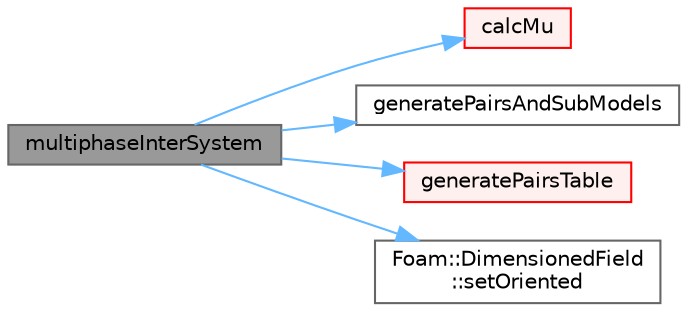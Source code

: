 digraph "multiphaseInterSystem"
{
 // LATEX_PDF_SIZE
  bgcolor="transparent";
  edge [fontname=Helvetica,fontsize=10,labelfontname=Helvetica,labelfontsize=10];
  node [fontname=Helvetica,fontsize=10,shape=box,height=0.2,width=0.4];
  rankdir="LR";
  Node1 [id="Node000001",label="multiphaseInterSystem",height=0.2,width=0.4,color="gray40", fillcolor="grey60", style="filled", fontcolor="black",tooltip=" "];
  Node1 -> Node2 [id="edge1_Node000001_Node000002",color="steelblue1",style="solid",tooltip=" "];
  Node2 [id="Node000002",label="calcMu",height=0.2,width=0.4,color="red", fillcolor="#FFF0F0", style="filled",URL="$classFoam_1_1multiphaseInterSystem.html#ab115cf0430e54bb49cb25daf65ea0a1f",tooltip=" "];
  Node1 -> Node5 [id="edge2_Node000001_Node000005",color="steelblue1",style="solid",tooltip=" "];
  Node5 [id="Node000005",label="generatePairsAndSubModels",height=0.2,width=0.4,color="grey40", fillcolor="white", style="filled",URL="$classFoam_1_1multiphaseInterSystem.html#a93fa8c93f91ba9e8aa21a05c16da0218",tooltip=" "];
  Node1 -> Node6 [id="edge3_Node000001_Node000006",color="steelblue1",style="solid",tooltip=" "];
  Node6 [id="Node000006",label="generatePairsTable",height=0.2,width=0.4,color="red", fillcolor="#FFF0F0", style="filled",URL="$classFoam_1_1multiphaseInterSystem.html#a045498d4ee0c49d6e021d4a6f9d6624d",tooltip=" "];
  Node1 -> Node10 [id="edge4_Node000001_Node000010",color="steelblue1",style="solid",tooltip=" "];
  Node10 [id="Node000010",label="Foam::DimensionedField\l::setOriented",height=0.2,width=0.4,color="grey40", fillcolor="white", style="filled",URL="$classFoam_1_1DimensionedField.html#a0b7bf39b39cd72cca9767ada3cbbdede",tooltip=" "];
}
